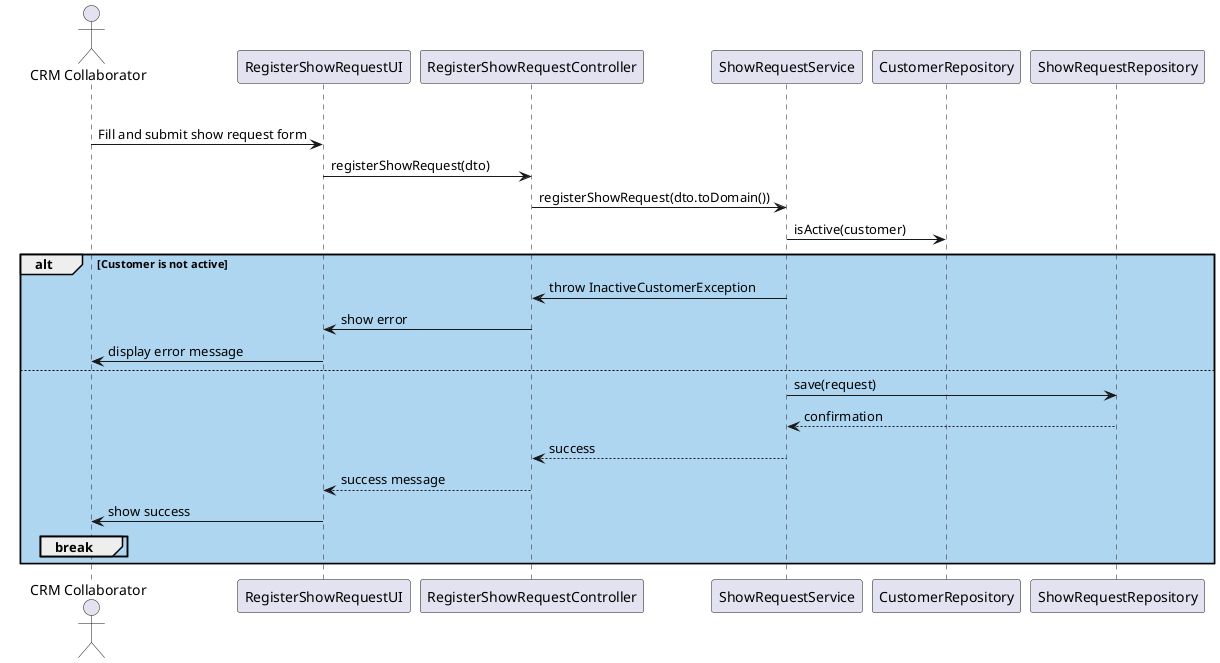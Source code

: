 @startuml
skinparam linetype ortho
skinparam package {
  BackgroundColor #AED6F1
  BorderColor Black
}

actor "CRM Collaborator" as CRM
participant "RegisterShowRequestUI" as UI
participant "RegisterShowRequestController" as Controller
participant "ShowRequestService" as Service
participant "CustomerRepository" as CustRepo
participant "ShowRequestRepository" as ReqRepo

loop While show request is invalid
    CRM -> UI : Fill and submit show request form
    UI -> Controller : registerShowRequest(dto)
    Controller -> Service : registerShowRequest(dto.toDomain())
    Service -> CustRepo : isActive(customer)
    alt Customer is not active
        Service -> Controller : throw InactiveCustomerException
        Controller -> UI : show error
        UI -> CRM : display error message
    else
        Service -> ReqRepo : save(request)
        ReqRepo --> Service : confirmation
        Service --> Controller : success
        Controller --> UI : success message
        UI -> CRM : show success
        break
    end
end
@enduml
